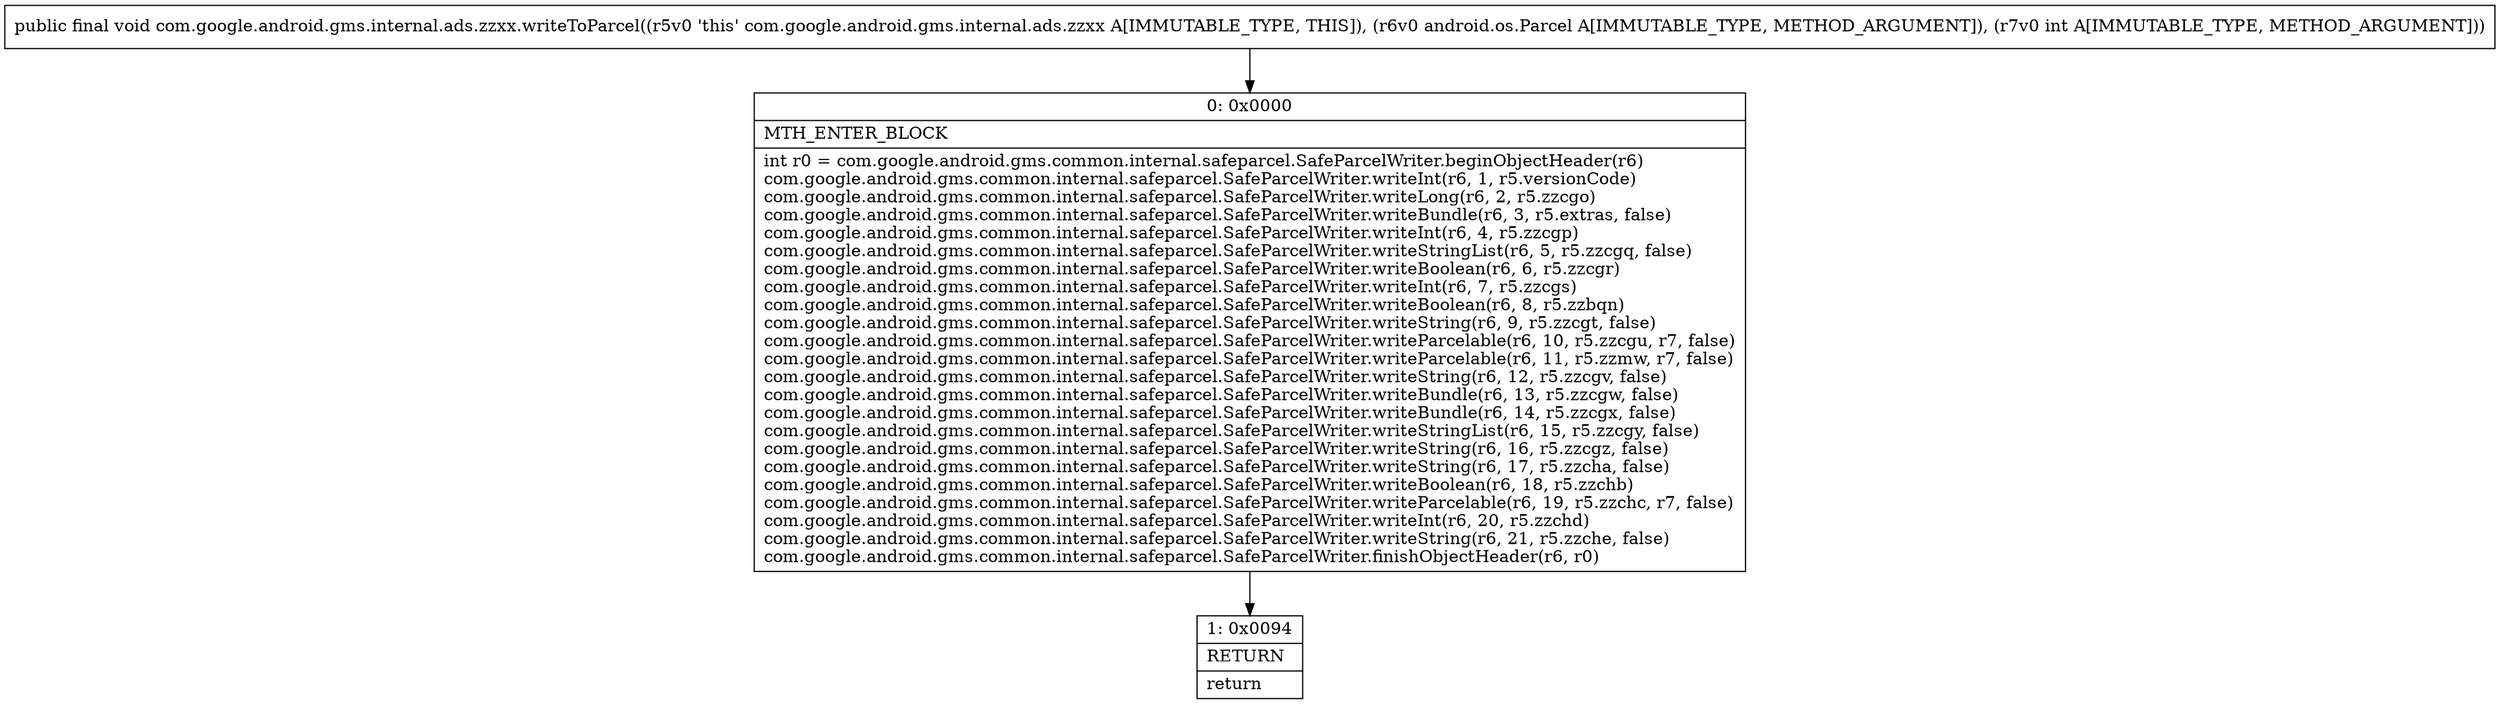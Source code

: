digraph "CFG forcom.google.android.gms.internal.ads.zzxx.writeToParcel(Landroid\/os\/Parcel;I)V" {
Node_0 [shape=record,label="{0\:\ 0x0000|MTH_ENTER_BLOCK\l|int r0 = com.google.android.gms.common.internal.safeparcel.SafeParcelWriter.beginObjectHeader(r6)\lcom.google.android.gms.common.internal.safeparcel.SafeParcelWriter.writeInt(r6, 1, r5.versionCode)\lcom.google.android.gms.common.internal.safeparcel.SafeParcelWriter.writeLong(r6, 2, r5.zzcgo)\lcom.google.android.gms.common.internal.safeparcel.SafeParcelWriter.writeBundle(r6, 3, r5.extras, false)\lcom.google.android.gms.common.internal.safeparcel.SafeParcelWriter.writeInt(r6, 4, r5.zzcgp)\lcom.google.android.gms.common.internal.safeparcel.SafeParcelWriter.writeStringList(r6, 5, r5.zzcgq, false)\lcom.google.android.gms.common.internal.safeparcel.SafeParcelWriter.writeBoolean(r6, 6, r5.zzcgr)\lcom.google.android.gms.common.internal.safeparcel.SafeParcelWriter.writeInt(r6, 7, r5.zzcgs)\lcom.google.android.gms.common.internal.safeparcel.SafeParcelWriter.writeBoolean(r6, 8, r5.zzbqn)\lcom.google.android.gms.common.internal.safeparcel.SafeParcelWriter.writeString(r6, 9, r5.zzcgt, false)\lcom.google.android.gms.common.internal.safeparcel.SafeParcelWriter.writeParcelable(r6, 10, r5.zzcgu, r7, false)\lcom.google.android.gms.common.internal.safeparcel.SafeParcelWriter.writeParcelable(r6, 11, r5.zzmw, r7, false)\lcom.google.android.gms.common.internal.safeparcel.SafeParcelWriter.writeString(r6, 12, r5.zzcgv, false)\lcom.google.android.gms.common.internal.safeparcel.SafeParcelWriter.writeBundle(r6, 13, r5.zzcgw, false)\lcom.google.android.gms.common.internal.safeparcel.SafeParcelWriter.writeBundle(r6, 14, r5.zzcgx, false)\lcom.google.android.gms.common.internal.safeparcel.SafeParcelWriter.writeStringList(r6, 15, r5.zzcgy, false)\lcom.google.android.gms.common.internal.safeparcel.SafeParcelWriter.writeString(r6, 16, r5.zzcgz, false)\lcom.google.android.gms.common.internal.safeparcel.SafeParcelWriter.writeString(r6, 17, r5.zzcha, false)\lcom.google.android.gms.common.internal.safeparcel.SafeParcelWriter.writeBoolean(r6, 18, r5.zzchb)\lcom.google.android.gms.common.internal.safeparcel.SafeParcelWriter.writeParcelable(r6, 19, r5.zzchc, r7, false)\lcom.google.android.gms.common.internal.safeparcel.SafeParcelWriter.writeInt(r6, 20, r5.zzchd)\lcom.google.android.gms.common.internal.safeparcel.SafeParcelWriter.writeString(r6, 21, r5.zzche, false)\lcom.google.android.gms.common.internal.safeparcel.SafeParcelWriter.finishObjectHeader(r6, r0)\l}"];
Node_1 [shape=record,label="{1\:\ 0x0094|RETURN\l|return\l}"];
MethodNode[shape=record,label="{public final void com.google.android.gms.internal.ads.zzxx.writeToParcel((r5v0 'this' com.google.android.gms.internal.ads.zzxx A[IMMUTABLE_TYPE, THIS]), (r6v0 android.os.Parcel A[IMMUTABLE_TYPE, METHOD_ARGUMENT]), (r7v0 int A[IMMUTABLE_TYPE, METHOD_ARGUMENT])) }"];
MethodNode -> Node_0;
Node_0 -> Node_1;
}

